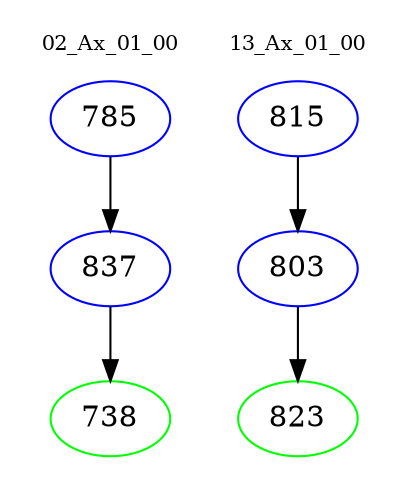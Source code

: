 digraph{
subgraph cluster_0 {
color = white
label = "02_Ax_01_00";
fontsize=10;
T0_785 [label="785", color="blue"]
T0_785 -> T0_837 [color="black"]
T0_837 [label="837", color="blue"]
T0_837 -> T0_738 [color="black"]
T0_738 [label="738", color="green"]
}
subgraph cluster_1 {
color = white
label = "13_Ax_01_00";
fontsize=10;
T1_815 [label="815", color="blue"]
T1_815 -> T1_803 [color="black"]
T1_803 [label="803", color="blue"]
T1_803 -> T1_823 [color="black"]
T1_823 [label="823", color="green"]
}
}
